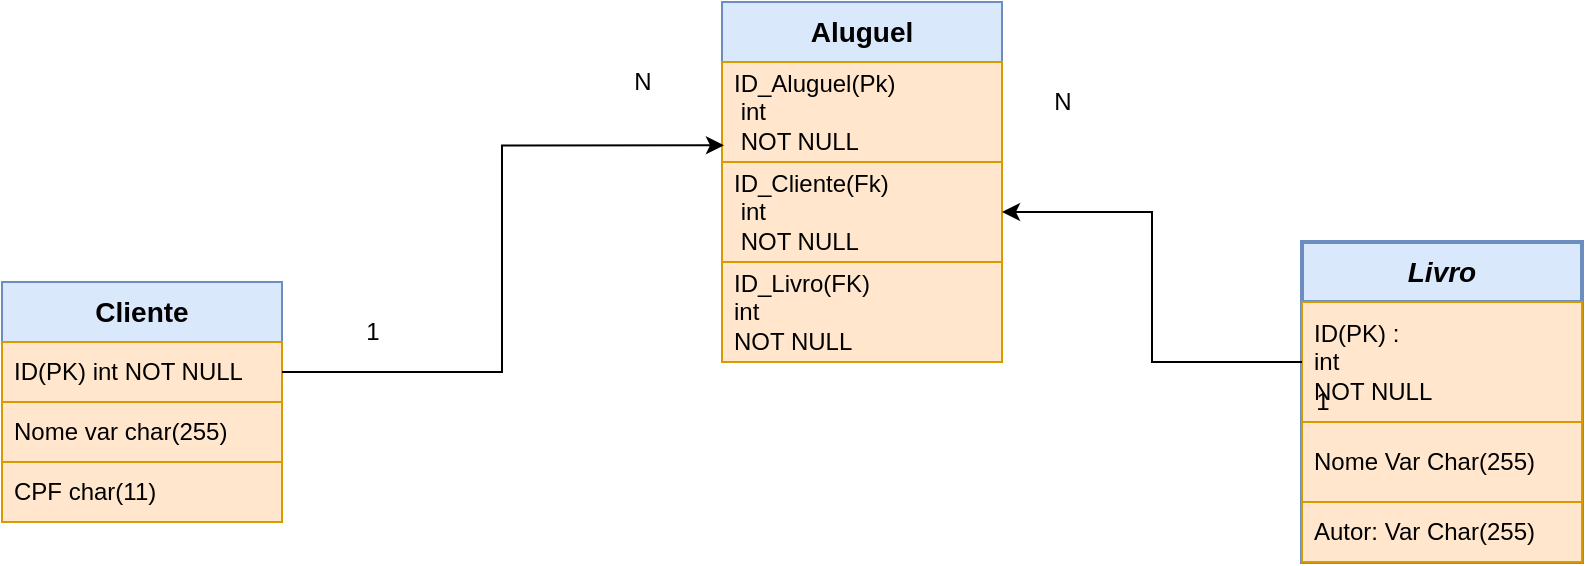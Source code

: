 <mxfile version="20.8.5" type="device"><diagram id="Pj5LalN5s_aP0ILIZ54i" name="Página-1"><mxGraphModel dx="954" dy="616" grid="1" gridSize="10" guides="1" tooltips="1" connect="1" arrows="1" fold="1" page="1" pageScale="1" pageWidth="827" pageHeight="1169" math="0" shadow="0"><root><mxCell id="0"/><mxCell id="1" parent="0"/><mxCell id="D5F91Xnuw4phXGxuIedu-6" value="Cliente" style="swimlane;fontStyle=1;childLayout=stackLayout;horizontal=1;startSize=30;horizontalStack=0;resizeParent=1;resizeParentMax=0;resizeLast=0;collapsible=1;marginBottom=0;whiteSpace=wrap;html=1;fillColor=#dae8fc;strokeColor=#6c8ebf;fontSize=14;" vertex="1" parent="1"><mxGeometry y="210" width="140" height="120" as="geometry"/></mxCell><mxCell id="D5F91Xnuw4phXGxuIedu-7" value="ID(PK) int NOT NULL" style="text;strokeColor=#d79b00;fillColor=#ffe6cc;align=left;verticalAlign=middle;spacingLeft=4;spacingRight=4;overflow=hidden;points=[[0,0.5],[1,0.5]];portConstraint=eastwest;rotatable=0;whiteSpace=wrap;html=1;" vertex="1" parent="D5F91Xnuw4phXGxuIedu-6"><mxGeometry y="30" width="140" height="30" as="geometry"/></mxCell><mxCell id="D5F91Xnuw4phXGxuIedu-8" value="Nome var char(255)" style="text;strokeColor=#d79b00;fillColor=#ffe6cc;align=left;verticalAlign=middle;spacingLeft=4;spacingRight=4;overflow=hidden;points=[[0,0.5],[1,0.5]];portConstraint=eastwest;rotatable=0;whiteSpace=wrap;html=1;" vertex="1" parent="D5F91Xnuw4phXGxuIedu-6"><mxGeometry y="60" width="140" height="30" as="geometry"/></mxCell><mxCell id="D5F91Xnuw4phXGxuIedu-9" value="CPF char(11)" style="text;strokeColor=#d79b00;fillColor=#ffe6cc;align=left;verticalAlign=middle;spacingLeft=4;spacingRight=4;overflow=hidden;points=[[0,0.5],[1,0.5]];portConstraint=eastwest;rotatable=0;whiteSpace=wrap;html=1;" vertex="1" parent="D5F91Xnuw4phXGxuIedu-6"><mxGeometry y="90" width="140" height="30" as="geometry"/></mxCell><mxCell id="D5F91Xnuw4phXGxuIedu-10" value="Livro" style="swimlane;fontStyle=3;childLayout=stackLayout;horizontal=1;startSize=30;horizontalStack=0;resizeParent=1;resizeParentMax=0;resizeLast=0;collapsible=1;marginBottom=0;whiteSpace=wrap;html=1;fillColor=#dae8fc;strokeColor=#6c8ebf;strokeWidth=2;fontSize=14;" vertex="1" parent="1"><mxGeometry x="650" y="190" width="140" height="160" as="geometry"/></mxCell><mxCell id="D5F91Xnuw4phXGxuIedu-11" value="ID(PK) :&lt;br&gt;int&lt;br&gt;NOT NULL" style="text;strokeColor=#d79b00;fillColor=#ffe6cc;align=left;verticalAlign=middle;spacingLeft=4;spacingRight=4;overflow=hidden;points=[[0,0.5],[1,0.5]];portConstraint=eastwest;rotatable=0;whiteSpace=wrap;html=1;" vertex="1" parent="D5F91Xnuw4phXGxuIedu-10"><mxGeometry y="30" width="140" height="60" as="geometry"/></mxCell><mxCell id="D5F91Xnuw4phXGxuIedu-12" value="Nome Var Char(255)" style="text;strokeColor=#d79b00;fillColor=#ffe6cc;align=left;verticalAlign=middle;spacingLeft=4;spacingRight=4;overflow=hidden;points=[[0,0.5],[1,0.5]];portConstraint=eastwest;rotatable=0;whiteSpace=wrap;html=1;" vertex="1" parent="D5F91Xnuw4phXGxuIedu-10"><mxGeometry y="90" width="140" height="40" as="geometry"/></mxCell><mxCell id="D5F91Xnuw4phXGxuIedu-13" value="Autor: Var Char(255)&amp;nbsp;" style="text;strokeColor=#d79b00;fillColor=#ffe6cc;align=left;verticalAlign=middle;spacingLeft=4;spacingRight=4;overflow=hidden;points=[[0,0.5],[1,0.5]];portConstraint=eastwest;rotatable=0;whiteSpace=wrap;html=1;" vertex="1" parent="D5F91Xnuw4phXGxuIedu-10"><mxGeometry y="130" width="140" height="30" as="geometry"/></mxCell><mxCell id="D5F91Xnuw4phXGxuIedu-14" value="Aluguel" style="swimlane;fontStyle=1;childLayout=stackLayout;horizontal=1;startSize=30;horizontalStack=0;resizeParent=1;resizeParentMax=0;resizeLast=0;collapsible=1;marginBottom=0;whiteSpace=wrap;html=1;fillColor=#dae8fc;strokeColor=#6c8ebf;fontSize=14;" vertex="1" parent="1"><mxGeometry x="360" y="70" width="140" height="180" as="geometry"/></mxCell><mxCell id="D5F91Xnuw4phXGxuIedu-15" value="ID_Aluguel(Pk)&lt;br&gt;&amp;nbsp;int&lt;br&gt;&amp;nbsp;NOT NULL" style="text;strokeColor=#d79b00;fillColor=#ffe6cc;align=left;verticalAlign=middle;spacingLeft=4;spacingRight=4;overflow=hidden;points=[[0,0.5],[1,0.5]];portConstraint=eastwest;rotatable=0;whiteSpace=wrap;html=1;" vertex="1" parent="D5F91Xnuw4phXGxuIedu-14"><mxGeometry y="30" width="140" height="50" as="geometry"/></mxCell><mxCell id="D5F91Xnuw4phXGxuIedu-17" value="ID_Cliente(Fk)&lt;br&gt;&amp;nbsp;int&lt;br&gt;&amp;nbsp;NOT NULL" style="text;strokeColor=#d79b00;fillColor=#ffe6cc;align=left;verticalAlign=middle;spacingLeft=4;spacingRight=4;overflow=hidden;points=[[0,0.5],[1,0.5]];portConstraint=eastwest;rotatable=0;whiteSpace=wrap;html=1;" vertex="1" parent="D5F91Xnuw4phXGxuIedu-14"><mxGeometry y="80" width="140" height="50" as="geometry"/></mxCell><mxCell id="D5F91Xnuw4phXGxuIedu-16" value="ID_Livro(FK)&lt;br&gt;int&lt;br&gt;NOT NULL" style="text;strokeColor=#d79b00;fillColor=#ffe6cc;align=left;verticalAlign=middle;spacingLeft=4;spacingRight=4;overflow=hidden;points=[[0,0.5],[1,0.5]];portConstraint=eastwest;rotatable=0;whiteSpace=wrap;html=1;" vertex="1" parent="D5F91Xnuw4phXGxuIedu-14"><mxGeometry y="130" width="140" height="50" as="geometry"/></mxCell><mxCell id="D5F91Xnuw4phXGxuIedu-18" style="edgeStyle=orthogonalEdgeStyle;rounded=0;orthogonalLoop=1;jettySize=auto;html=1;exitX=1;exitY=0.5;exitDx=0;exitDy=0;entryX=0.007;entryY=-0.167;entryDx=0;entryDy=0;entryPerimeter=0;" edge="1" parent="1" source="D5F91Xnuw4phXGxuIedu-7" target="D5F91Xnuw4phXGxuIedu-17"><mxGeometry relative="1" as="geometry"/></mxCell><mxCell id="D5F91Xnuw4phXGxuIedu-19" style="edgeStyle=orthogonalEdgeStyle;rounded=0;orthogonalLoop=1;jettySize=auto;html=1;exitX=0;exitY=0.5;exitDx=0;exitDy=0;" edge="1" parent="1" source="D5F91Xnuw4phXGxuIedu-11" target="D5F91Xnuw4phXGxuIedu-17"><mxGeometry relative="1" as="geometry"/></mxCell><mxCell id="D5F91Xnuw4phXGxuIedu-20" value="1" style="text;html=1;align=center;verticalAlign=middle;resizable=0;points=[];autosize=1;strokeColor=none;fillColor=none;" vertex="1" parent="1"><mxGeometry x="170" y="220" width="30" height="30" as="geometry"/></mxCell><mxCell id="D5F91Xnuw4phXGxuIedu-21" value="N" style="text;html=1;align=center;verticalAlign=middle;resizable=0;points=[];autosize=1;strokeColor=none;fillColor=none;" vertex="1" parent="1"><mxGeometry x="305" y="95" width="30" height="30" as="geometry"/></mxCell><mxCell id="D5F91Xnuw4phXGxuIedu-23" value="N" style="text;html=1;align=center;verticalAlign=middle;resizable=0;points=[];autosize=1;strokeColor=none;fillColor=none;" vertex="1" parent="1"><mxGeometry x="515" y="105" width="30" height="30" as="geometry"/></mxCell><mxCell id="D5F91Xnuw4phXGxuIedu-27" value="1&lt;br&gt;" style="text;html=1;align=center;verticalAlign=middle;resizable=0;points=[];autosize=1;strokeColor=none;fillColor=none;" vertex="1" parent="1"><mxGeometry x="645" y="255" width="30" height="30" as="geometry"/></mxCell></root></mxGraphModel></diagram></mxfile>